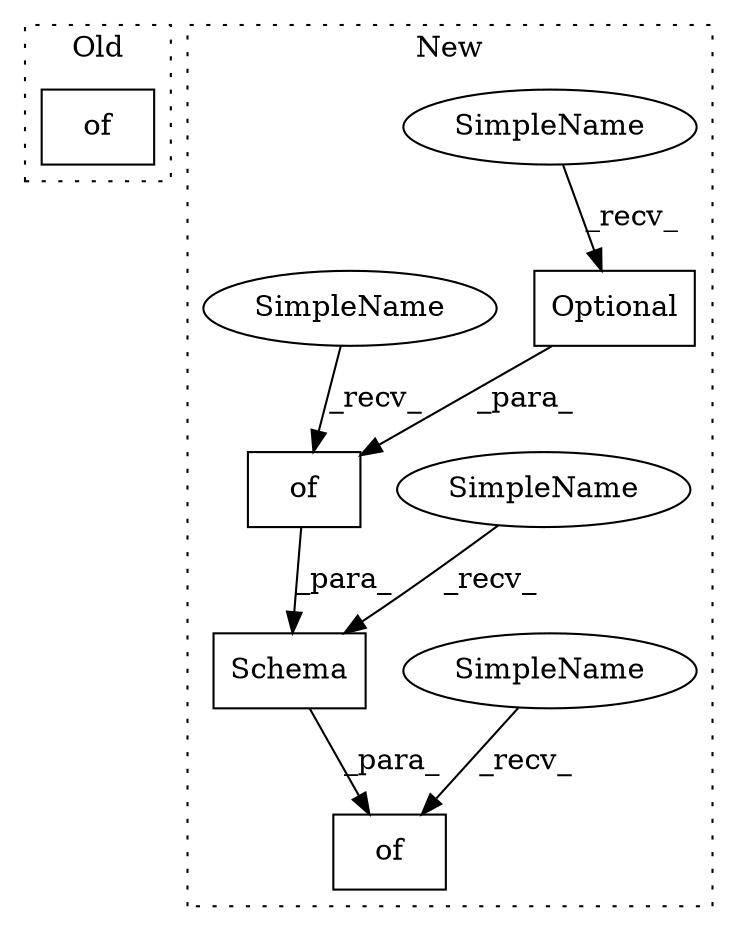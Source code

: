 digraph G {
subgraph cluster0 {
1 [label="of" a="32" s="1706" l="4" shape="box"];
label = "Old";
style="dotted";
}
subgraph cluster1 {
2 [label="Schema" a="32" s="1750,1886" l="7,1" shape="box"];
3 [label="of" a="32" s="1761,1885" l="3,1" shape="box"];
4 [label="of" a="32" s="1706,2065" l="3,1" shape="box"];
5 [label="Optional" a="32" s="1855,1877" l="9,1" shape="box"];
6 [label="SimpleName" a="42" s="1739" l="10" shape="ellipse"];
7 [label="SimpleName" a="42" s="1844" l="10" shape="ellipse"];
8 [label="SimpleName" a="42" s="1702" l="3" shape="ellipse"];
9 [label="SimpleName" a="42" s="1757" l="3" shape="ellipse"];
label = "New";
style="dotted";
}
2 -> 4 [label="_para_"];
3 -> 2 [label="_para_"];
5 -> 3 [label="_para_"];
6 -> 2 [label="_recv_"];
7 -> 5 [label="_recv_"];
8 -> 4 [label="_recv_"];
9 -> 3 [label="_recv_"];
}